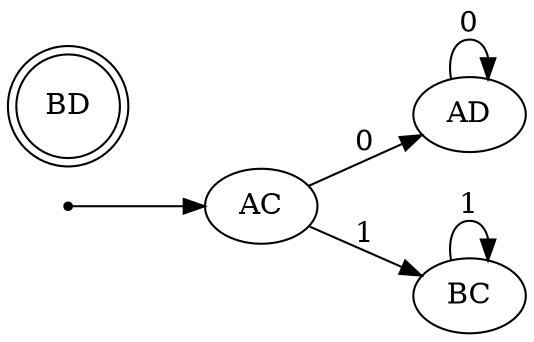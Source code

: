 digraph {
	graph [rankdir=LR]
	ini [shape=point]
	AC
	ini -> AC
	AD
	BC
	BD [shape=doublecircle]
	AC -> BC [label=1]
	AC -> AD [label=0]
	AD -> AD [label=0]
	BC -> BC [label=1]
}
